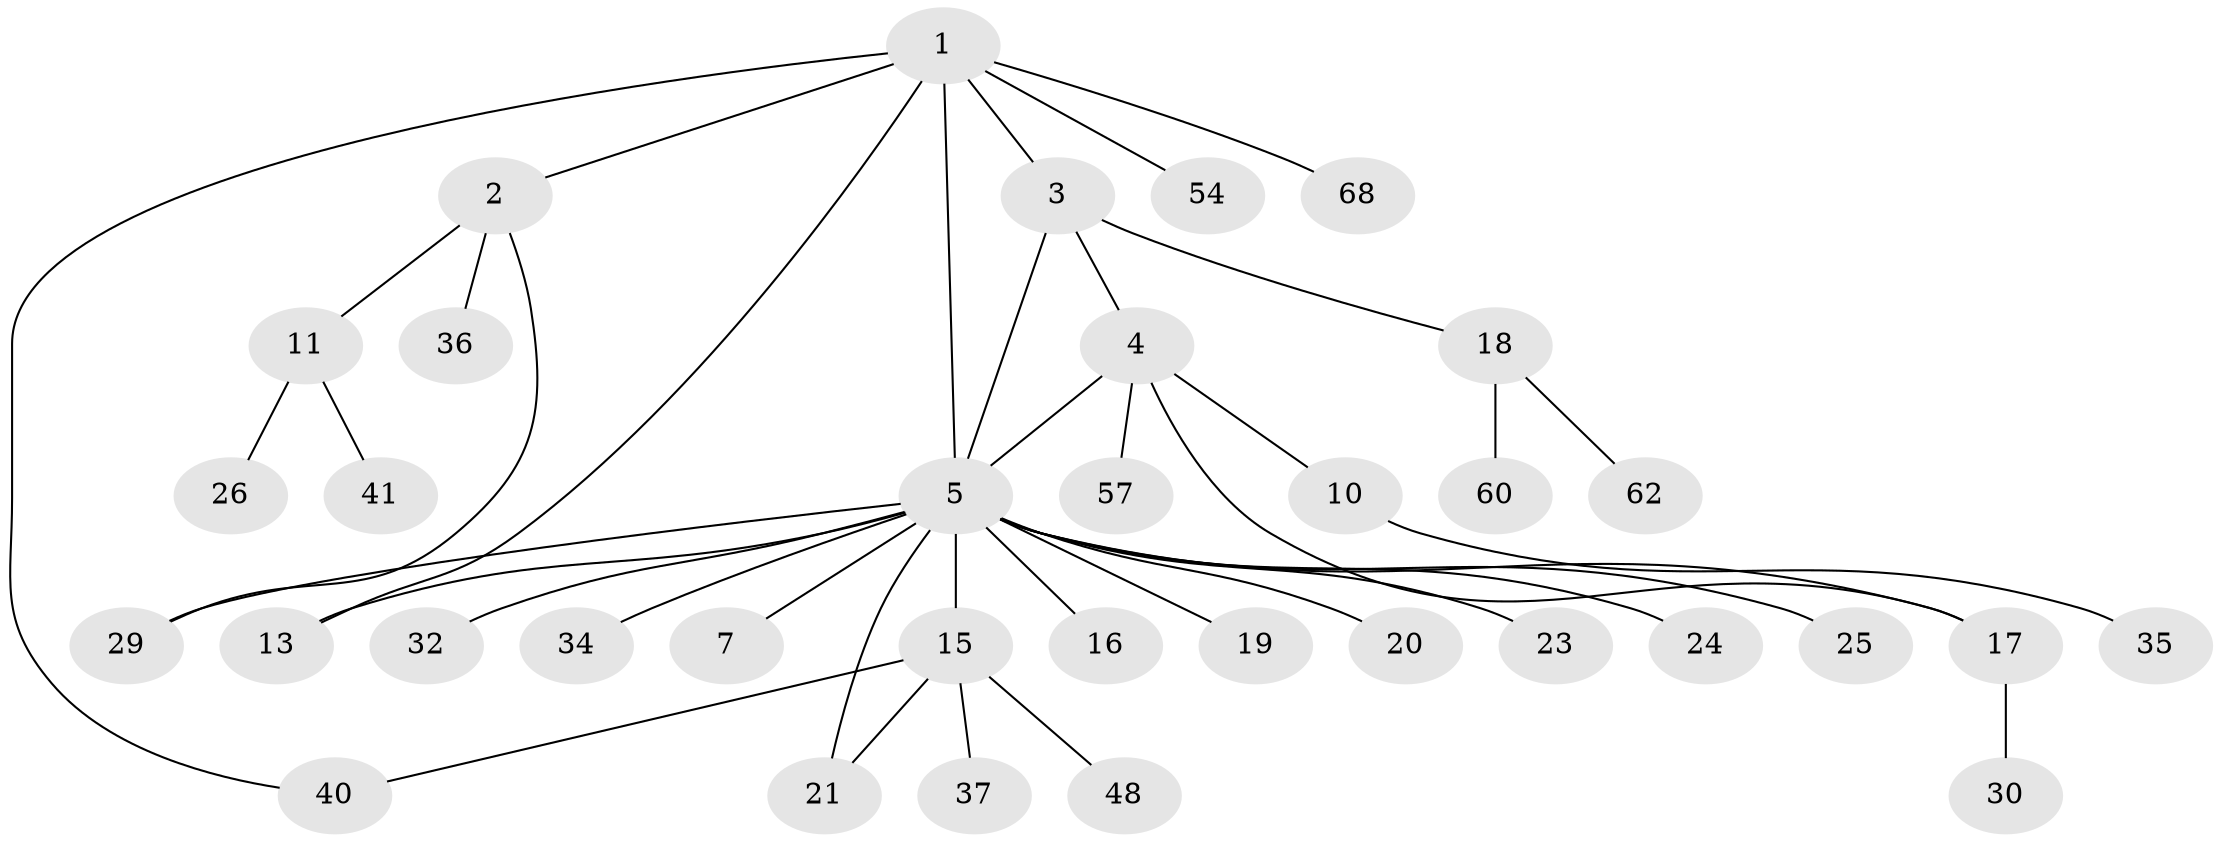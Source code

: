 // original degree distribution, {10: 0.028169014084507043, 4: 0.04225352112676056, 5: 0.028169014084507043, 23: 0.014084507042253521, 2: 0.16901408450704225, 1: 0.5774647887323944, 3: 0.11267605633802817, 6: 0.014084507042253521, 8: 0.014084507042253521}
// Generated by graph-tools (version 1.1) at 2025/18/03/04/25 18:18:17]
// undirected, 35 vertices, 41 edges
graph export_dot {
graph [start="1"]
  node [color=gray90,style=filled];
  1 [super="+6"];
  2;
  3;
  4;
  5 [super="+9+47+38+33+8+43+53+50+64+67+56+14"];
  7;
  10;
  11;
  13 [super="+28"];
  15;
  16;
  17;
  18;
  19;
  20;
  21 [super="+42+52+44+45+61+51+22"];
  23;
  24;
  25;
  26;
  29;
  30;
  32;
  34;
  35 [super="+58+59"];
  36 [super="+71"];
  37;
  40;
  41;
  48;
  54;
  57;
  60;
  62;
  68;
  1 -- 2;
  1 -- 3;
  1 -- 5 [weight=3];
  1 -- 13;
  1 -- 40;
  1 -- 54;
  1 -- 68;
  2 -- 11;
  2 -- 29;
  2 -- 36;
  3 -- 4;
  3 -- 5;
  3 -- 18;
  4 -- 10;
  4 -- 17;
  4 -- 57;
  4 -- 5;
  5 -- 7;
  5 -- 15 [weight=2];
  5 -- 17;
  5 -- 19;
  5 -- 20 [weight=2];
  5 -- 32;
  5 -- 13;
  5 -- 23;
  5 -- 24;
  5 -- 25;
  5 -- 16;
  5 -- 34;
  5 -- 29;
  5 -- 21;
  10 -- 35;
  11 -- 26;
  11 -- 41;
  15 -- 21;
  15 -- 37;
  15 -- 40;
  15 -- 48;
  17 -- 30;
  18 -- 60;
  18 -- 62;
}
